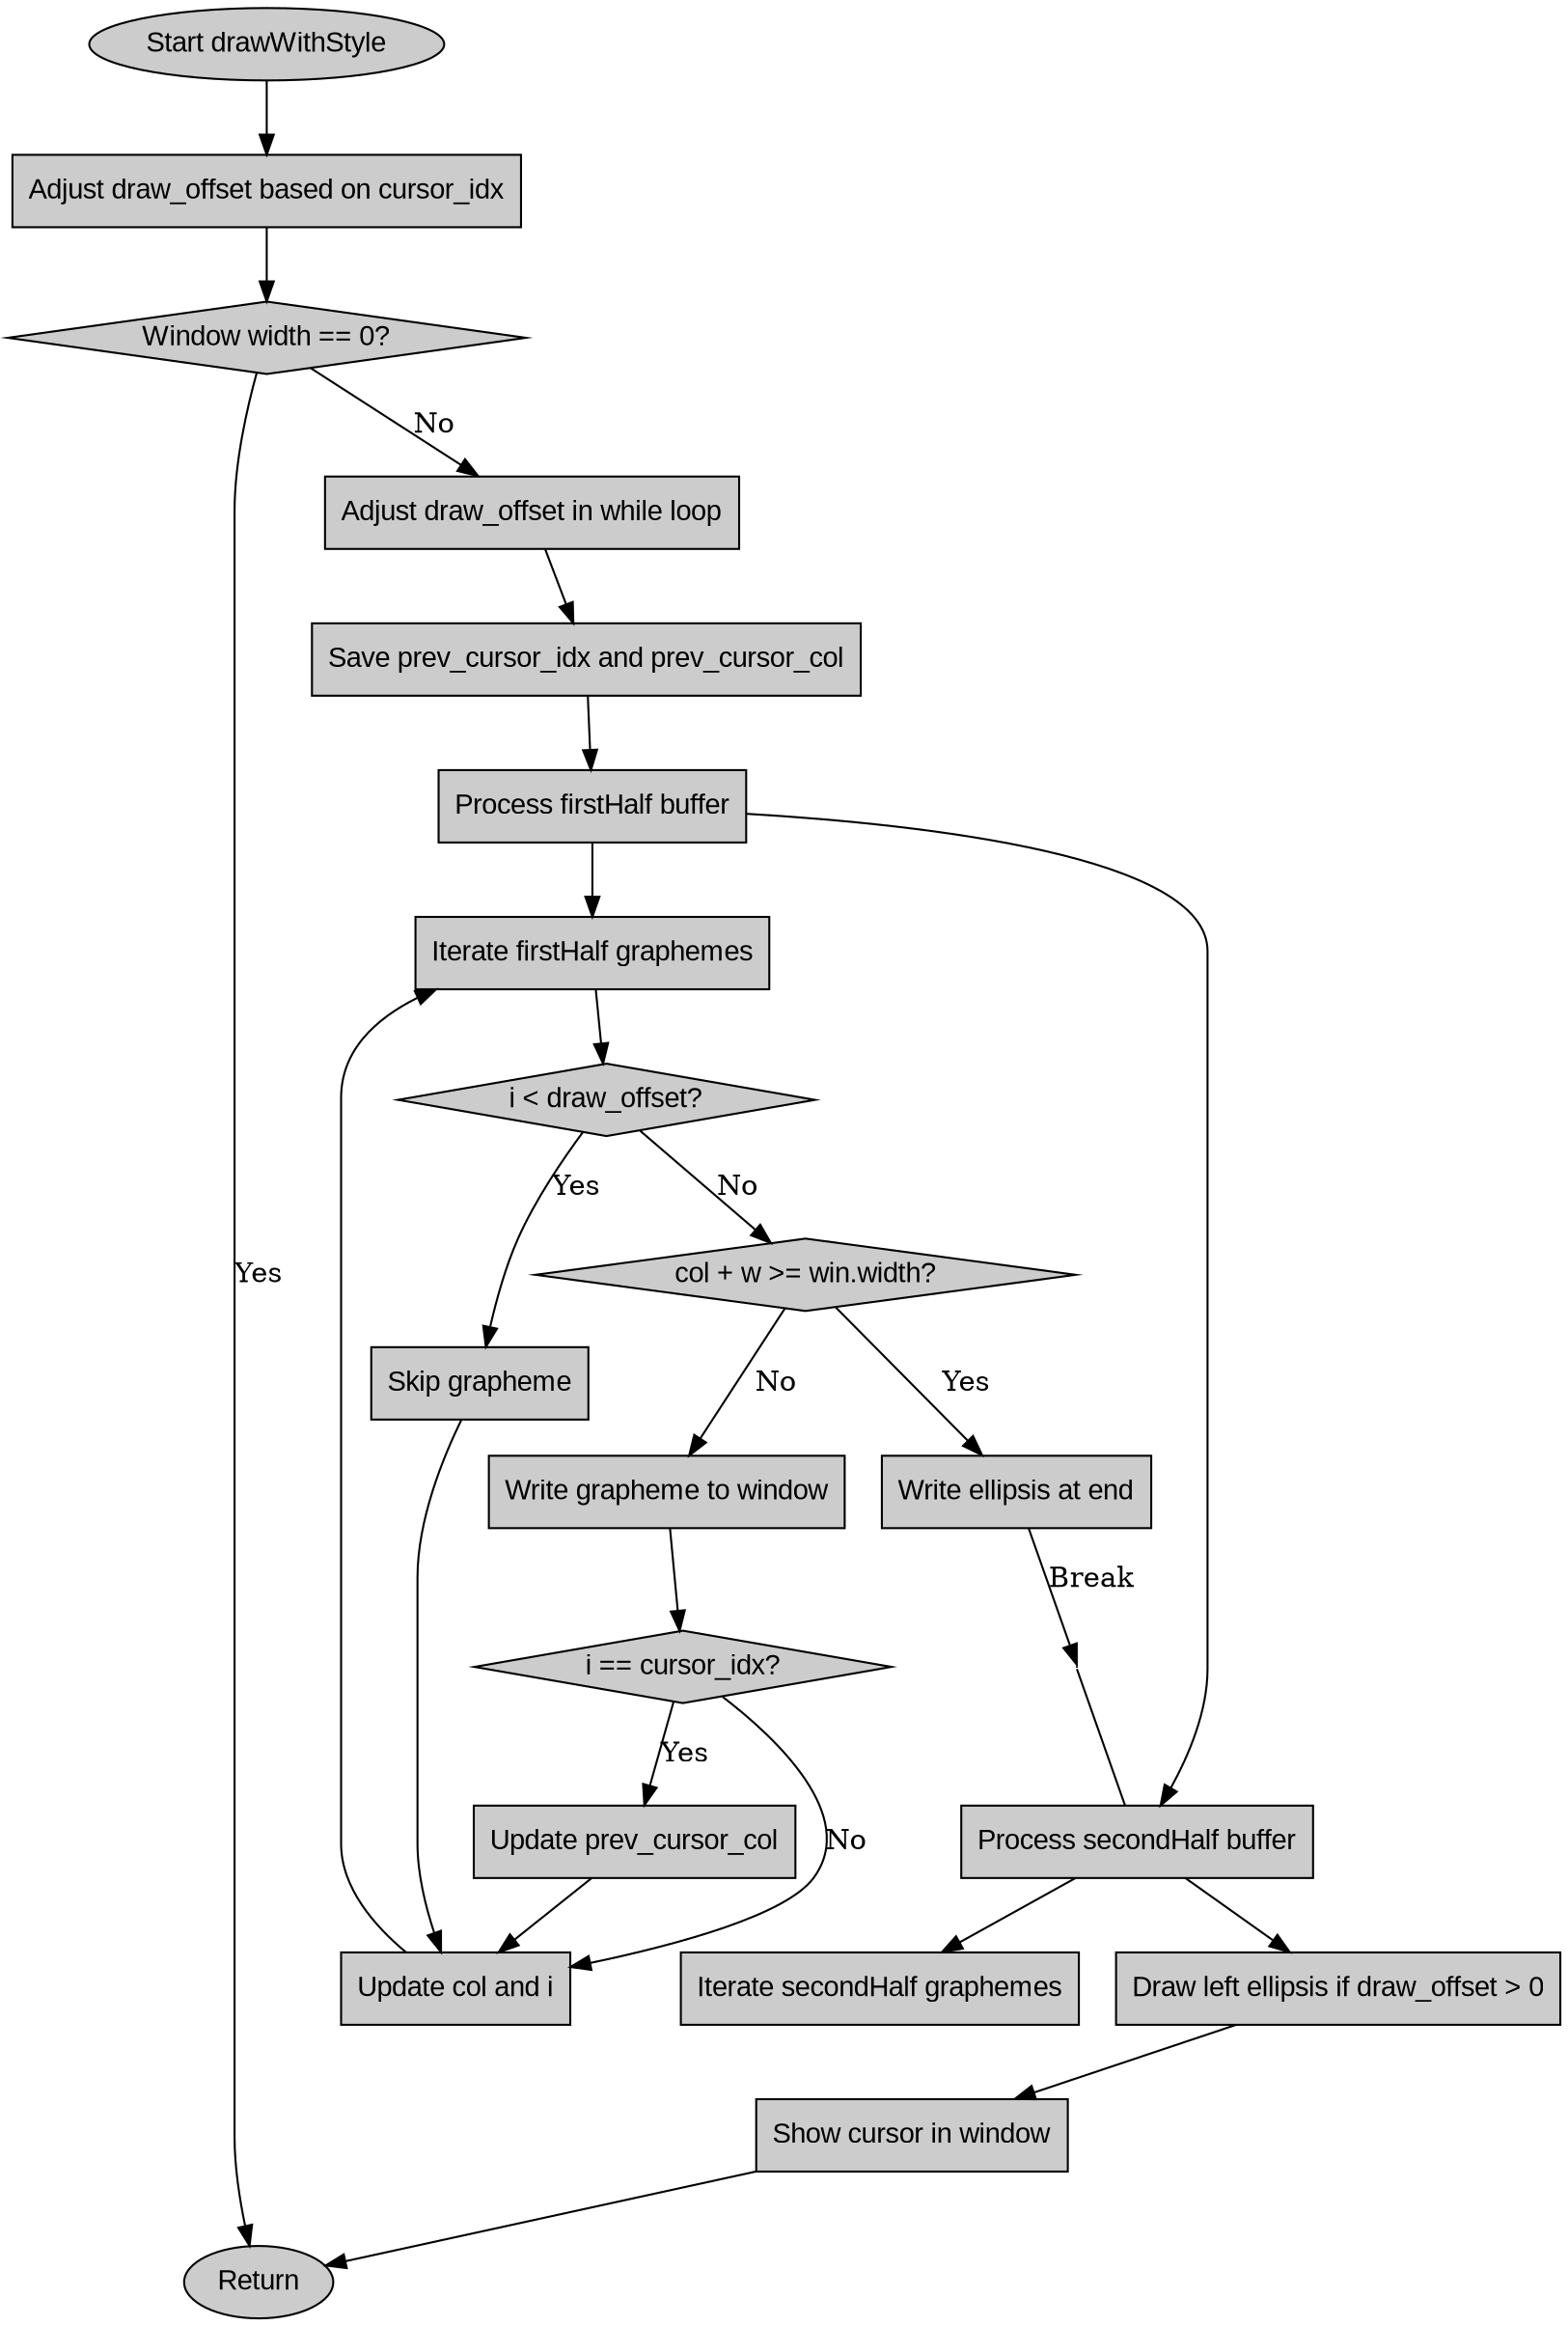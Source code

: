 
digraph flowchart {
    node [shape=rectangle fontname="Arial" style=filled fillcolor="#CCCCCC"];
    start [label="Start drawWithStyle" shape=ellipse];
    adjust_offset [label="Adjust draw_offset based on cursor_idx"];
    check_win_width [label="Window width == 0?" shape=diamond];
    end [label="Return" shape=ellipse];
    while_loop [label="Adjust draw_offset in while loop"];
    save_cursor [label="Save prev_cursor_idx and prev_cursor_col"];
    process_first_half [label="Process firstHalf buffer"];
    process_second_half [label="Process secondHalf buffer"];
    left_ellipsis [label="Draw left ellipsis if draw_offset > 0"];
    show_cursor [label="Show cursor in window"];
    
    // Process steps for firstHalf
    first_iter [label="Iterate firstHalf graphemes"];
    check_i_offset [label="i < draw_offset?" shape=diamond];
    skip_grapheme [label="Skip grapheme"];
    check_col_width [label="col + w >= win.width?" shape=diamond];
    write_ellipsis [label="Write ellipsis at end"];
    write_grapheme [label="Write grapheme to window"];
    update_col_i [label="Update col and i"];
    check_cursor [label="i == cursor_idx?" shape=diamond];
    update_cursor_col [label="Update prev_cursor_col"];
    
    // Process steps for secondHalf (similar to firstHalf)
    second_iter [label="Iterate secondHalf graphemes"];
    // ... similar nodes as firstHalf, omitted for brevity
    
    // Edges
    start -> adjust_offset;
    adjust_offset -> check_win_width;
    check_win_width -> end [label="Yes"];
    check_win_width -> while_loop [label="No"];
    while_loop -> save_cursor;
    save_cursor -> process_first_half;
    process_first_half -> process_second_half;
    process_second_half -> left_ellipsis;
    left_ellipsis -> show_cursor;
    show_cursor -> end;
    
    // FirstHalf processing
    process_first_half -> first_iter;
    first_iter -> check_i_offset;
    check_i_offset -> skip_grapheme [label="Yes"];
    check_i_offset -> check_col_width [label="No"];
    skip_grapheme -> update_col_i;
    update_col_i -> first_iter;
    check_col_width -> write_ellipsis [label="Yes"];
    write_ellipsis -> end_loop_first [label="Break"];
    check_col_width -> write_grapheme [label="No"];
    write_grapheme -> check_cursor;
    check_cursor -> update_cursor_col [label="Yes"];
    check_cursor -> update_col_i [label="No"];
    update_cursor_col -> update_col_i;
    
    // SecondHalf processing (similar structure)
    process_second_half -> second_iter;
    // ... similar edges as firstHalf
    
    // Invisible edges to handle loops
    end_loop_first [shape=point width=0];
    end_loop_first -> process_second_half [arrowhead=none];
}
